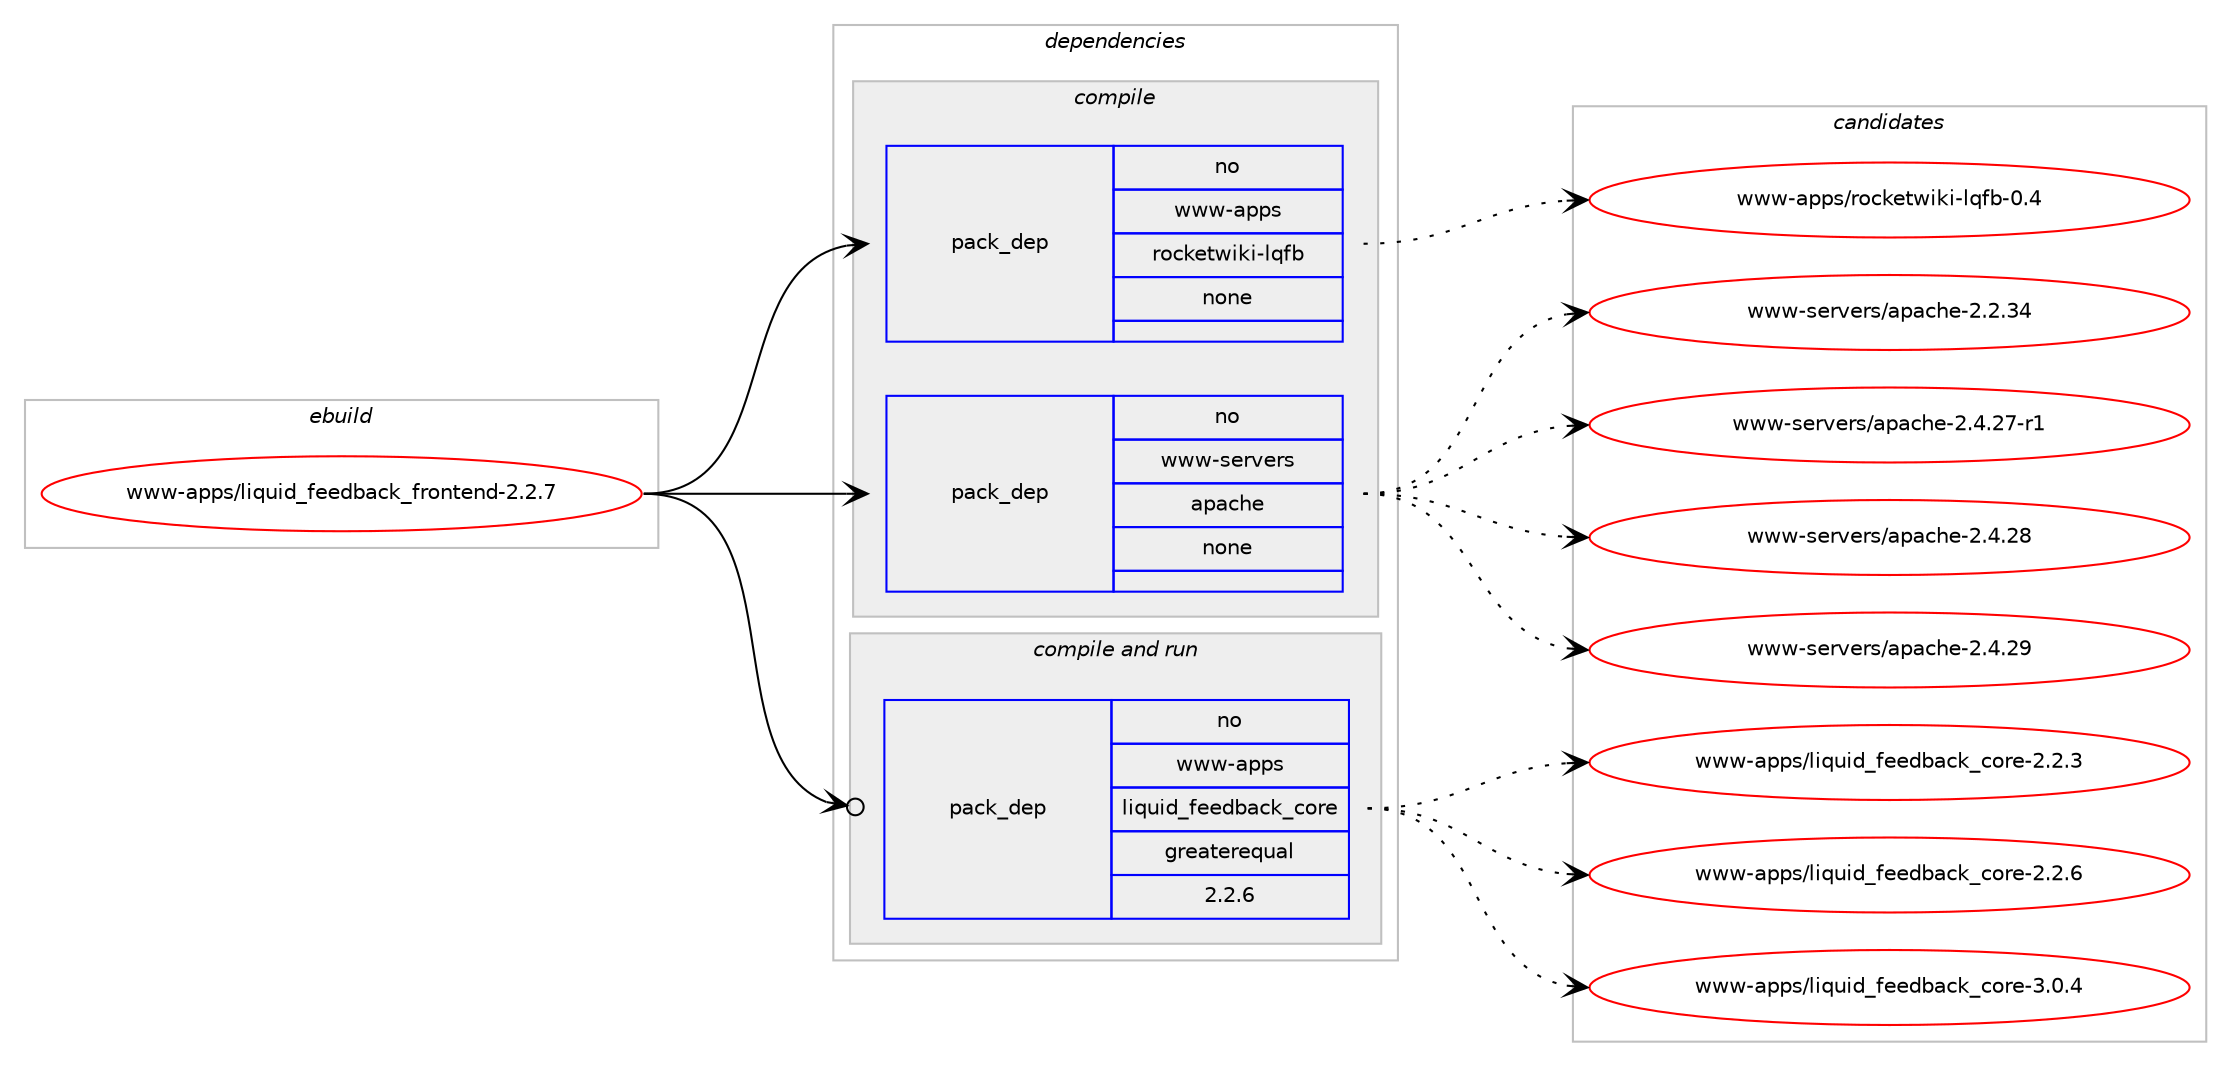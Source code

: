 digraph prolog {

# *************
# Graph options
# *************

newrank=true;
concentrate=true;
compound=true;
graph [rankdir=LR,fontname=Helvetica,fontsize=10,ranksep=1.5];#, ranksep=2.5, nodesep=0.2];
edge  [arrowhead=vee];
node  [fontname=Helvetica,fontsize=10];

# **********
# The ebuild
# **********

subgraph cluster_leftcol {
color=gray;
rank=same;
label=<<i>ebuild</i>>;
id [label="www-apps/liquid_feedback_frontend-2.2.7", color=red, width=4, href="../www-apps/liquid_feedback_frontend-2.2.7.svg"];
}

# ****************
# The dependencies
# ****************

subgraph cluster_midcol {
color=gray;
label=<<i>dependencies</i>>;
subgraph cluster_compile {
fillcolor="#eeeeee";
style=filled;
label=<<i>compile</i>>;
subgraph pack372582 {
dependency501211 [label=<<TABLE BORDER="0" CELLBORDER="1" CELLSPACING="0" CELLPADDING="4" WIDTH="220"><TR><TD ROWSPAN="6" CELLPADDING="30">pack_dep</TD></TR><TR><TD WIDTH="110">no</TD></TR><TR><TD>www-apps</TD></TR><TR><TD>rocketwiki-lqfb</TD></TR><TR><TD>none</TD></TR><TR><TD></TD></TR></TABLE>>, shape=none, color=blue];
}
id:e -> dependency501211:w [weight=20,style="solid",arrowhead="vee"];
subgraph pack372583 {
dependency501212 [label=<<TABLE BORDER="0" CELLBORDER="1" CELLSPACING="0" CELLPADDING="4" WIDTH="220"><TR><TD ROWSPAN="6" CELLPADDING="30">pack_dep</TD></TR><TR><TD WIDTH="110">no</TD></TR><TR><TD>www-servers</TD></TR><TR><TD>apache</TD></TR><TR><TD>none</TD></TR><TR><TD></TD></TR></TABLE>>, shape=none, color=blue];
}
id:e -> dependency501212:w [weight=20,style="solid",arrowhead="vee"];
}
subgraph cluster_compileandrun {
fillcolor="#eeeeee";
style=filled;
label=<<i>compile and run</i>>;
subgraph pack372584 {
dependency501213 [label=<<TABLE BORDER="0" CELLBORDER="1" CELLSPACING="0" CELLPADDING="4" WIDTH="220"><TR><TD ROWSPAN="6" CELLPADDING="30">pack_dep</TD></TR><TR><TD WIDTH="110">no</TD></TR><TR><TD>www-apps</TD></TR><TR><TD>liquid_feedback_core</TD></TR><TR><TD>greaterequal</TD></TR><TR><TD>2.2.6</TD></TR></TABLE>>, shape=none, color=blue];
}
id:e -> dependency501213:w [weight=20,style="solid",arrowhead="odotvee"];
}
subgraph cluster_run {
fillcolor="#eeeeee";
style=filled;
label=<<i>run</i>>;
}
}

# **************
# The candidates
# **************

subgraph cluster_choices {
rank=same;
color=gray;
label=<<i>candidates</i>>;

subgraph choice372582 {
color=black;
nodesep=1;
choice11911911945971121121154711411199107101116119105107105451081131029845484652 [label="www-apps/rocketwiki-lqfb-0.4", color=red, width=4,href="../www-apps/rocketwiki-lqfb-0.4.svg"];
dependency501211:e -> choice11911911945971121121154711411199107101116119105107105451081131029845484652:w [style=dotted,weight="100"];
}
subgraph choice372583 {
color=black;
nodesep=1;
choice119119119451151011141181011141154797112979910410145504650465152 [label="www-servers/apache-2.2.34", color=red, width=4,href="../www-servers/apache-2.2.34.svg"];
choice1191191194511510111411810111411547971129799104101455046524650554511449 [label="www-servers/apache-2.4.27-r1", color=red, width=4,href="../www-servers/apache-2.4.27-r1.svg"];
choice119119119451151011141181011141154797112979910410145504652465056 [label="www-servers/apache-2.4.28", color=red, width=4,href="../www-servers/apache-2.4.28.svg"];
choice119119119451151011141181011141154797112979910410145504652465057 [label="www-servers/apache-2.4.29", color=red, width=4,href="../www-servers/apache-2.4.29.svg"];
dependency501212:e -> choice119119119451151011141181011141154797112979910410145504650465152:w [style=dotted,weight="100"];
dependency501212:e -> choice1191191194511510111411810111411547971129799104101455046524650554511449:w [style=dotted,weight="100"];
dependency501212:e -> choice119119119451151011141181011141154797112979910410145504652465056:w [style=dotted,weight="100"];
dependency501212:e -> choice119119119451151011141181011141154797112979910410145504652465057:w [style=dotted,weight="100"];
}
subgraph choice372584 {
color=black;
nodesep=1;
choice119119119459711211211547108105113117105100951021011011009897991079599111114101455046504651 [label="www-apps/liquid_feedback_core-2.2.3", color=red, width=4,href="../www-apps/liquid_feedback_core-2.2.3.svg"];
choice119119119459711211211547108105113117105100951021011011009897991079599111114101455046504654 [label="www-apps/liquid_feedback_core-2.2.6", color=red, width=4,href="../www-apps/liquid_feedback_core-2.2.6.svg"];
choice119119119459711211211547108105113117105100951021011011009897991079599111114101455146484652 [label="www-apps/liquid_feedback_core-3.0.4", color=red, width=4,href="../www-apps/liquid_feedback_core-3.0.4.svg"];
dependency501213:e -> choice119119119459711211211547108105113117105100951021011011009897991079599111114101455046504651:w [style=dotted,weight="100"];
dependency501213:e -> choice119119119459711211211547108105113117105100951021011011009897991079599111114101455046504654:w [style=dotted,weight="100"];
dependency501213:e -> choice119119119459711211211547108105113117105100951021011011009897991079599111114101455146484652:w [style=dotted,weight="100"];
}
}

}

